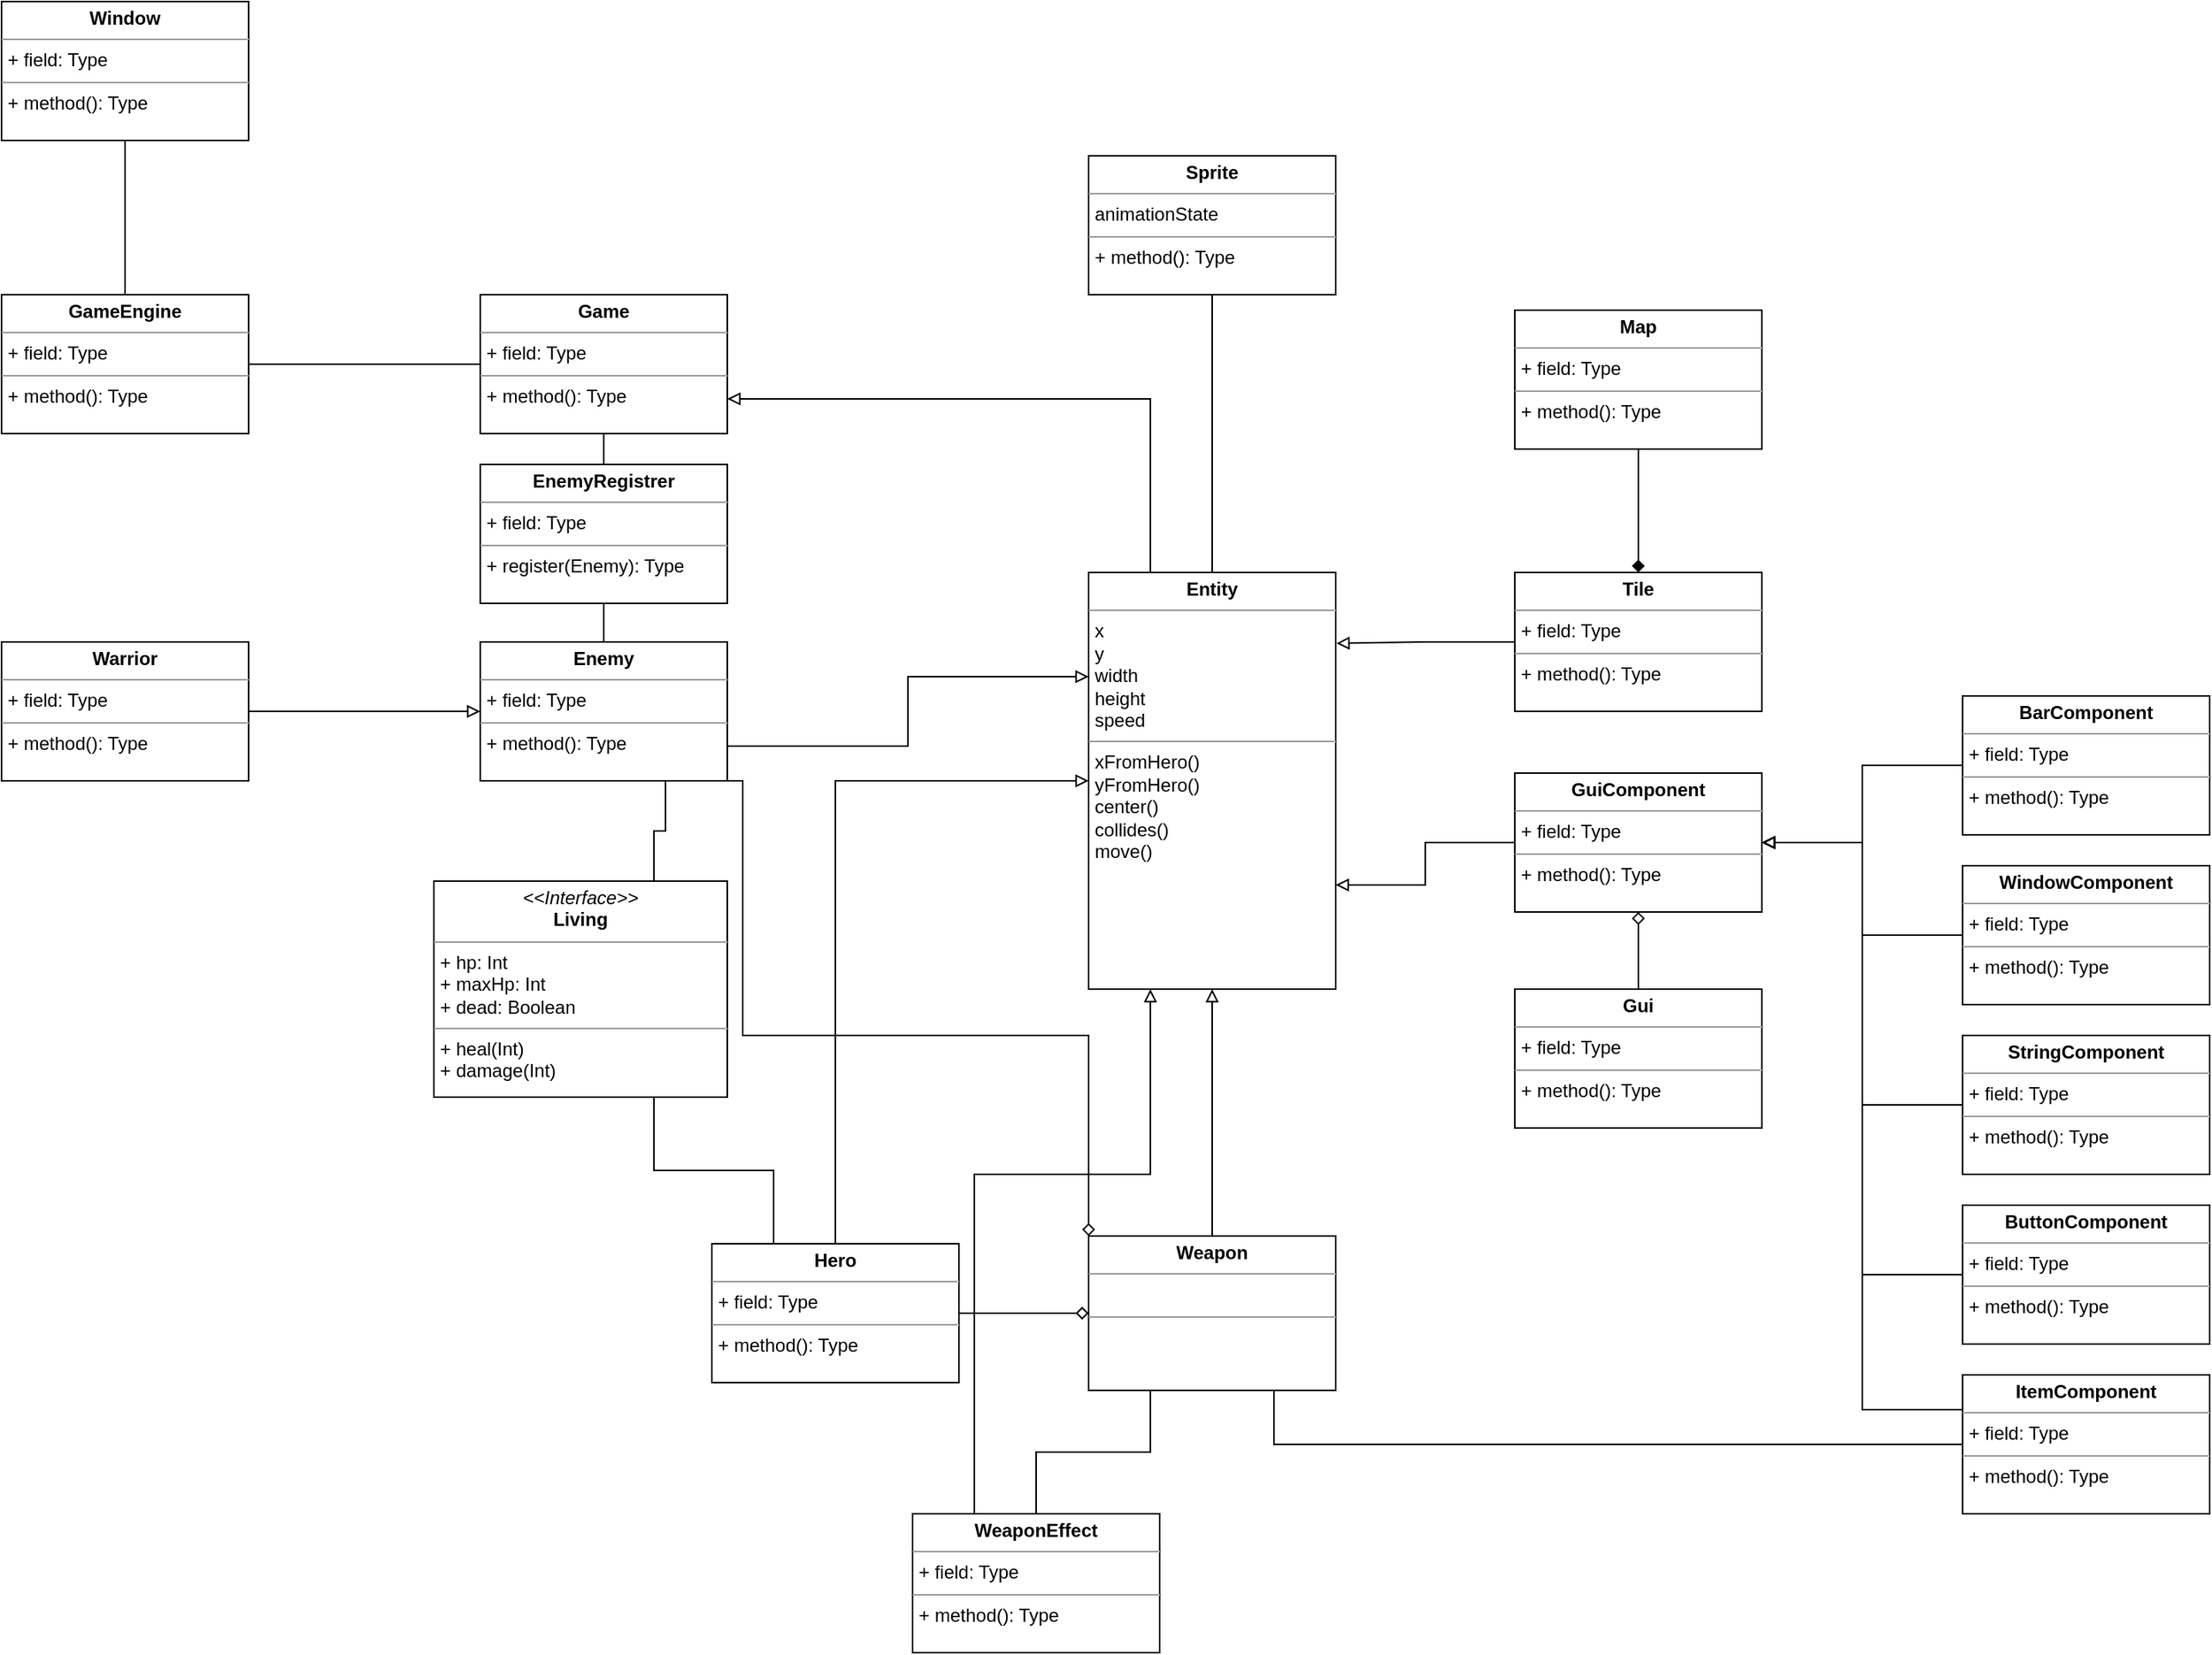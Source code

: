<mxfile version="20.6.2" type="device" pages="2"><diagram id="v7MWI8oSMOO8RuPGk6Ff" name="Page-1"><mxGraphModel dx="2141" dy="2137" grid="1" gridSize="10" guides="1" tooltips="1" connect="1" arrows="1" fold="1" page="1" pageScale="1" pageWidth="827" pageHeight="1169" math="0" shadow="0"><root><mxCell id="0"/><mxCell id="1" parent="0"/><mxCell id="L2qIXS_WeC8fToZAsYxl-11" style="edgeStyle=orthogonalEdgeStyle;rounded=0;orthogonalLoop=1;jettySize=auto;html=1;exitX=0;exitY=0.25;exitDx=0;exitDy=0;entryX=1;entryY=0.75;entryDx=0;entryDy=0;startArrow=block;startFill=0;endArrow=none;endFill=0;" parent="1" source="L2qIXS_WeC8fToZAsYxl-1" target="L2qIXS_WeC8fToZAsYxl-6" edge="1"><mxGeometry relative="1" as="geometry"/></mxCell><mxCell id="L2qIXS_WeC8fToZAsYxl-45" style="edgeStyle=orthogonalEdgeStyle;rounded=0;orthogonalLoop=1;jettySize=auto;html=1;exitX=0.25;exitY=1;exitDx=0;exitDy=0;entryX=0.25;entryY=0;entryDx=0;entryDy=0;startArrow=block;startFill=0;endArrow=none;endFill=0;" parent="1" source="L2qIXS_WeC8fToZAsYxl-1" target="L2qIXS_WeC8fToZAsYxl-19" edge="1"><mxGeometry relative="1" as="geometry"><Array as="points"><mxPoint x="374" y="930"/><mxPoint x="260" y="930"/></Array></mxGeometry></mxCell><mxCell id="2w0dIE3Gt6KMXuNqxEj3-4" style="edgeStyle=orthogonalEdgeStyle;rounded=0;orthogonalLoop=1;jettySize=auto;html=1;exitX=0.25;exitY=0;exitDx=0;exitDy=0;entryX=1;entryY=0.75;entryDx=0;entryDy=0;startArrow=none;startFill=0;endArrow=block;endFill=0;" parent="1" source="L2qIXS_WeC8fToZAsYxl-1" target="2w0dIE3Gt6KMXuNqxEj3-3" edge="1"><mxGeometry relative="1" as="geometry"/></mxCell><mxCell id="L2qIXS_WeC8fToZAsYxl-1" value="&lt;p style=&quot;margin:0px;margin-top:4px;text-align:center;&quot;&gt;&lt;b&gt;Entity&lt;/b&gt;&lt;/p&gt;&lt;hr size=&quot;1&quot;&gt;&lt;p style=&quot;margin:0px;margin-left:4px;&quot;&gt;x&lt;/p&gt;&lt;p style=&quot;margin:0px;margin-left:4px;&quot;&gt;y&lt;/p&gt;&lt;p style=&quot;margin:0px;margin-left:4px;&quot;&gt;width&lt;/p&gt;&lt;p style=&quot;margin:0px;margin-left:4px;&quot;&gt;height&lt;/p&gt;&lt;p style=&quot;margin:0px;margin-left:4px;&quot;&gt;speed&lt;/p&gt;&lt;hr size=&quot;1&quot;&gt;&lt;p style=&quot;margin:0px;margin-left:4px;&quot;&gt;xFromHero()&lt;/p&gt;&lt;p style=&quot;margin:0px;margin-left:4px;&quot;&gt;yFromHero()&lt;br&gt;&lt;/p&gt;&lt;p style=&quot;margin:0px;margin-left:4px;&quot;&gt;center()&lt;br&gt;&lt;/p&gt;&lt;p style=&quot;margin:0px;margin-left:4px;&quot;&gt;collides()&lt;br&gt;&lt;/p&gt;&lt;p style=&quot;margin:0px;margin-left:4px;&quot;&gt;move()&lt;/p&gt;&lt;p style=&quot;margin:0px;margin-left:4px;&quot;&gt;&lt;br&gt;&lt;/p&gt;" style="verticalAlign=top;align=left;overflow=fill;fontSize=12;fontFamily=Helvetica;html=1;" parent="1" vertex="1"><mxGeometry x="334" y="540" width="160" height="270" as="geometry"/></mxCell><mxCell id="L2qIXS_WeC8fToZAsYxl-3" style="edgeStyle=orthogonalEdgeStyle;rounded=0;orthogonalLoop=1;jettySize=auto;html=1;entryX=0.5;entryY=0;entryDx=0;entryDy=0;endArrow=none;endFill=0;exitX=0.5;exitY=1;exitDx=0;exitDy=0;startArrow=none;startFill=0;" parent="1" source="L2qIXS_WeC8fToZAsYxl-4" target="L2qIXS_WeC8fToZAsYxl-1" edge="1"><mxGeometry relative="1" as="geometry"><mxPoint x="414" y="440" as="sourcePoint"/></mxGeometry></mxCell><mxCell id="L2qIXS_WeC8fToZAsYxl-4" value="&lt;p style=&quot;margin:0px;margin-top:4px;text-align:center;&quot;&gt;&lt;b&gt;Sprite&lt;/b&gt;&lt;/p&gt;&lt;hr size=&quot;1&quot;&gt;&lt;p style=&quot;margin:0px;margin-left:4px;&quot;&gt;animationState&lt;/p&gt;&lt;hr size=&quot;1&quot;&gt;&lt;p style=&quot;margin:0px;margin-left:4px;&quot;&gt;+ method(): Type&lt;/p&gt;" style="verticalAlign=top;align=left;overflow=fill;fontSize=12;fontFamily=Helvetica;html=1;" parent="1" vertex="1"><mxGeometry x="334" y="270" width="160" height="90" as="geometry"/></mxCell><mxCell id="L2qIXS_WeC8fToZAsYxl-13" style="edgeStyle=orthogonalEdgeStyle;rounded=0;orthogonalLoop=1;jettySize=auto;html=1;entryX=0;entryY=0.5;entryDx=0;entryDy=0;startArrow=none;startFill=0;endArrow=block;endFill=0;exitX=0.5;exitY=0;exitDx=0;exitDy=0;" parent="1" source="L2qIXS_WeC8fToZAsYxl-5" target="L2qIXS_WeC8fToZAsYxl-1" edge="1"><mxGeometry relative="1" as="geometry"/></mxCell><mxCell id="L2qIXS_WeC8fToZAsYxl-46" style="edgeStyle=orthogonalEdgeStyle;rounded=0;orthogonalLoop=1;jettySize=auto;html=1;entryX=0;entryY=0.5;entryDx=0;entryDy=0;startArrow=none;startFill=0;endArrow=diamond;endFill=0;" parent="1" source="L2qIXS_WeC8fToZAsYxl-5" target="L2qIXS_WeC8fToZAsYxl-17" edge="1"><mxGeometry relative="1" as="geometry"/></mxCell><mxCell id="L2qIXS_WeC8fToZAsYxl-50" style="edgeStyle=orthogonalEdgeStyle;rounded=0;orthogonalLoop=1;jettySize=auto;html=1;exitX=0.25;exitY=0;exitDx=0;exitDy=0;entryX=0.75;entryY=1;entryDx=0;entryDy=0;startArrow=none;startFill=0;endArrow=none;endFill=0;" parent="1" source="L2qIXS_WeC8fToZAsYxl-5" target="L2qIXS_WeC8fToZAsYxl-8" edge="1"><mxGeometry relative="1" as="geometry"/></mxCell><mxCell id="L2qIXS_WeC8fToZAsYxl-5" value="&lt;p style=&quot;margin:0px;margin-top:4px;text-align:center;&quot;&gt;&lt;b&gt;Hero&lt;/b&gt;&lt;/p&gt;&lt;hr size=&quot;1&quot;&gt;&lt;p style=&quot;margin:0px;margin-left:4px;&quot;&gt;+ field: Type&lt;/p&gt;&lt;hr size=&quot;1&quot;&gt;&lt;p style=&quot;margin:0px;margin-left:4px;&quot;&gt;+ method(): Type&lt;/p&gt;" style="verticalAlign=top;align=left;overflow=fill;fontSize=12;fontFamily=Helvetica;html=1;" parent="1" vertex="1"><mxGeometry x="90" y="975" width="160" height="90" as="geometry"/></mxCell><mxCell id="L2qIXS_WeC8fToZAsYxl-51" style="edgeStyle=orthogonalEdgeStyle;rounded=0;orthogonalLoop=1;jettySize=auto;html=1;exitX=0.75;exitY=1;exitDx=0;exitDy=0;entryX=0.75;entryY=0;entryDx=0;entryDy=0;startArrow=none;startFill=0;endArrow=none;endFill=0;" parent="1" source="L2qIXS_WeC8fToZAsYxl-6" target="L2qIXS_WeC8fToZAsYxl-8" edge="1"><mxGeometry relative="1" as="geometry"/></mxCell><mxCell id="G2jP6OLf-KHogw-Y5z-_-2" style="edgeStyle=orthogonalEdgeStyle;rounded=0;orthogonalLoop=1;jettySize=auto;html=1;entryX=0.5;entryY=1;entryDx=0;entryDy=0;endArrow=none;endFill=0;" edge="1" parent="1" source="L2qIXS_WeC8fToZAsYxl-6" target="G2jP6OLf-KHogw-Y5z-_-1"><mxGeometry relative="1" as="geometry"/></mxCell><mxCell id="L2qIXS_WeC8fToZAsYxl-6" value="&lt;p style=&quot;margin:0px;margin-top:4px;text-align:center;&quot;&gt;&lt;b&gt;Enemy&lt;/b&gt;&lt;/p&gt;&lt;hr size=&quot;1&quot;&gt;&lt;p style=&quot;margin:0px;margin-left:4px;&quot;&gt;+ field: Type&lt;/p&gt;&lt;hr size=&quot;1&quot;&gt;&lt;p style=&quot;margin:0px;margin-left:4px;&quot;&gt;+ method(): Type&lt;/p&gt;" style="verticalAlign=top;align=left;overflow=fill;fontSize=12;fontFamily=Helvetica;html=1;" parent="1" vertex="1"><mxGeometry x="-60" y="585" width="160" height="90" as="geometry"/></mxCell><mxCell id="L2qIXS_WeC8fToZAsYxl-8" value="&lt;p style=&quot;margin:0px;margin-top:4px;text-align:center;&quot;&gt;&lt;i&gt;&amp;lt;&amp;lt;Interface&amp;gt;&amp;gt;&lt;/i&gt;&lt;br&gt;&lt;b&gt;Living&lt;/b&gt;&lt;/p&gt;&lt;hr size=&quot;1&quot;&gt;&lt;p style=&quot;margin:0px;margin-left:4px;&quot;&gt;+ hp: Int&lt;br&gt;+ maxHp: Int&lt;/p&gt;&lt;p style=&quot;margin:0px;margin-left:4px;&quot;&gt;+ dead: Boolean&lt;/p&gt;&lt;hr size=&quot;1&quot;&gt;&lt;p style=&quot;margin:0px;margin-left:4px;&quot;&gt;+ heal(Int)&lt;br&gt;+ damage(Int)&lt;/p&gt;" style="verticalAlign=top;align=left;overflow=fill;fontSize=12;fontFamily=Helvetica;html=1;" parent="1" vertex="1"><mxGeometry x="-90" y="740" width="190" height="140" as="geometry"/></mxCell><mxCell id="L2qIXS_WeC8fToZAsYxl-14" style="edgeStyle=orthogonalEdgeStyle;rounded=0;orthogonalLoop=1;jettySize=auto;html=1;entryX=1.003;entryY=0.17;entryDx=0;entryDy=0;entryPerimeter=0;startArrow=none;startFill=0;endArrow=block;endFill=0;" parent="1" source="L2qIXS_WeC8fToZAsYxl-9" target="L2qIXS_WeC8fToZAsYxl-1" edge="1"><mxGeometry relative="1" as="geometry"/></mxCell><mxCell id="L2qIXS_WeC8fToZAsYxl-16" style="edgeStyle=orthogonalEdgeStyle;rounded=0;orthogonalLoop=1;jettySize=auto;html=1;entryX=0.5;entryY=1;entryDx=0;entryDy=0;startArrow=diamond;startFill=1;endArrow=none;endFill=0;" parent="1" source="L2qIXS_WeC8fToZAsYxl-9" target="L2qIXS_WeC8fToZAsYxl-15" edge="1"><mxGeometry relative="1" as="geometry"/></mxCell><mxCell id="L2qIXS_WeC8fToZAsYxl-9" value="&lt;p style=&quot;margin:0px;margin-top:4px;text-align:center;&quot;&gt;&lt;b&gt;Tile&lt;/b&gt;&lt;/p&gt;&lt;hr size=&quot;1&quot;&gt;&lt;p style=&quot;margin:0px;margin-left:4px;&quot;&gt;+ field: Type&lt;/p&gt;&lt;hr size=&quot;1&quot;&gt;&lt;p style=&quot;margin:0px;margin-left:4px;&quot;&gt;+ method(): Type&lt;/p&gt;" style="verticalAlign=top;align=left;overflow=fill;fontSize=12;fontFamily=Helvetica;html=1;" parent="1" vertex="1"><mxGeometry x="610" y="540" width="160" height="90" as="geometry"/></mxCell><mxCell id="L2qIXS_WeC8fToZAsYxl-15" value="&lt;p style=&quot;margin:0px;margin-top:4px;text-align:center;&quot;&gt;&lt;b&gt;Map&lt;/b&gt;&lt;/p&gt;&lt;hr size=&quot;1&quot;&gt;&lt;p style=&quot;margin:0px;margin-left:4px;&quot;&gt;+ field: Type&lt;/p&gt;&lt;hr size=&quot;1&quot;&gt;&lt;p style=&quot;margin:0px;margin-left:4px;&quot;&gt;+ method(): Type&lt;/p&gt;" style="verticalAlign=top;align=left;overflow=fill;fontSize=12;fontFamily=Helvetica;html=1;" parent="1" vertex="1"><mxGeometry x="610" y="370" width="160" height="90" as="geometry"/></mxCell><mxCell id="L2qIXS_WeC8fToZAsYxl-20" style="edgeStyle=orthogonalEdgeStyle;rounded=0;orthogonalLoop=1;jettySize=auto;html=1;entryX=0.5;entryY=1;entryDx=0;entryDy=0;startArrow=none;startFill=0;endArrow=block;endFill=0;" parent="1" source="L2qIXS_WeC8fToZAsYxl-17" target="L2qIXS_WeC8fToZAsYxl-1" edge="1"><mxGeometry relative="1" as="geometry"/></mxCell><mxCell id="L2qIXS_WeC8fToZAsYxl-47" style="edgeStyle=orthogonalEdgeStyle;rounded=0;orthogonalLoop=1;jettySize=auto;html=1;exitX=0;exitY=0;exitDx=0;exitDy=0;entryX=1;entryY=1;entryDx=0;entryDy=0;startArrow=diamond;startFill=0;endArrow=none;endFill=0;" parent="1" source="L2qIXS_WeC8fToZAsYxl-17" target="L2qIXS_WeC8fToZAsYxl-6" edge="1"><mxGeometry relative="1" as="geometry"><Array as="points"><mxPoint x="334" y="840"/><mxPoint x="110" y="840"/></Array></mxGeometry></mxCell><mxCell id="L2qIXS_WeC8fToZAsYxl-17" value="&lt;p style=&quot;margin:0px;margin-top:4px;text-align:center;&quot;&gt;&lt;b&gt;Weapon&lt;/b&gt;&lt;/p&gt;&lt;hr size=&quot;1&quot;&gt;&lt;p style=&quot;margin:0px;margin-left:4px;&quot;&gt;&lt;br&gt;&lt;/p&gt;&lt;hr size=&quot;1&quot;&gt;&lt;p style=&quot;margin:0px;margin-left:4px;&quot;&gt;&lt;br&gt;&lt;/p&gt;&lt;p style=&quot;margin:0px;margin-left:4px;&quot;&gt;&lt;br&gt;&lt;/p&gt;" style="verticalAlign=top;align=left;overflow=fill;fontSize=12;fontFamily=Helvetica;html=1;" parent="1" vertex="1"><mxGeometry x="334" y="970" width="160" height="100" as="geometry"/></mxCell><mxCell id="L2qIXS_WeC8fToZAsYxl-24" style="edgeStyle=orthogonalEdgeStyle;rounded=0;orthogonalLoop=1;jettySize=auto;html=1;entryX=0.75;entryY=1;entryDx=0;entryDy=0;startArrow=none;startFill=0;endArrow=none;endFill=0;" parent="1" source="L2qIXS_WeC8fToZAsYxl-18" target="L2qIXS_WeC8fToZAsYxl-17" edge="1"><mxGeometry relative="1" as="geometry"/></mxCell><mxCell id="2w0dIE3Gt6KMXuNqxEj3-1" style="edgeStyle=orthogonalEdgeStyle;rounded=0;orthogonalLoop=1;jettySize=auto;html=1;exitX=0;exitY=0.25;exitDx=0;exitDy=0;entryX=1;entryY=0.5;entryDx=0;entryDy=0;startArrow=none;startFill=0;endArrow=block;endFill=0;" parent="1" source="L2qIXS_WeC8fToZAsYxl-18" target="L2qIXS_WeC8fToZAsYxl-21" edge="1"><mxGeometry relative="1" as="geometry"/></mxCell><mxCell id="L2qIXS_WeC8fToZAsYxl-18" value="&lt;p style=&quot;margin:0px;margin-top:4px;text-align:center;&quot;&gt;&lt;b&gt;ItemComponent&lt;/b&gt;&lt;/p&gt;&lt;hr size=&quot;1&quot;&gt;&lt;p style=&quot;margin:0px;margin-left:4px;&quot;&gt;+ field: Type&lt;/p&gt;&lt;hr size=&quot;1&quot;&gt;&lt;p style=&quot;margin:0px;margin-left:4px;&quot;&gt;+ method(): Type&lt;/p&gt;" style="verticalAlign=top;align=left;overflow=fill;fontSize=12;fontFamily=Helvetica;html=1;" parent="1" vertex="1"><mxGeometry x="900" y="1060" width="160" height="90" as="geometry"/></mxCell><mxCell id="L2qIXS_WeC8fToZAsYxl-23" style="edgeStyle=orthogonalEdgeStyle;rounded=0;orthogonalLoop=1;jettySize=auto;html=1;entryX=0.25;entryY=1;entryDx=0;entryDy=0;startArrow=none;startFill=0;endArrow=none;endFill=0;" parent="1" source="L2qIXS_WeC8fToZAsYxl-19" target="L2qIXS_WeC8fToZAsYxl-17" edge="1"><mxGeometry relative="1" as="geometry"/></mxCell><mxCell id="L2qIXS_WeC8fToZAsYxl-19" value="&lt;p style=&quot;margin:0px;margin-top:4px;text-align:center;&quot;&gt;&lt;b&gt;WeaponEffect&lt;/b&gt;&lt;/p&gt;&lt;hr size=&quot;1&quot;&gt;&lt;p style=&quot;margin:0px;margin-left:4px;&quot;&gt;+ field: Type&lt;/p&gt;&lt;hr size=&quot;1&quot;&gt;&lt;p style=&quot;margin:0px;margin-left:4px;&quot;&gt;+ method(): Type&lt;/p&gt;" style="verticalAlign=top;align=left;overflow=fill;fontSize=12;fontFamily=Helvetica;html=1;" parent="1" vertex="1"><mxGeometry x="220" y="1150" width="160" height="90" as="geometry"/></mxCell><mxCell id="L2qIXS_WeC8fToZAsYxl-22" style="edgeStyle=orthogonalEdgeStyle;rounded=0;orthogonalLoop=1;jettySize=auto;html=1;entryX=1;entryY=0.75;entryDx=0;entryDy=0;startArrow=none;startFill=0;endArrow=block;endFill=0;" parent="1" source="L2qIXS_WeC8fToZAsYxl-21" target="L2qIXS_WeC8fToZAsYxl-1" edge="1"><mxGeometry relative="1" as="geometry"/></mxCell><mxCell id="L2qIXS_WeC8fToZAsYxl-40" style="edgeStyle=orthogonalEdgeStyle;rounded=0;orthogonalLoop=1;jettySize=auto;html=1;entryX=0.5;entryY=0;entryDx=0;entryDy=0;startArrow=diamond;startFill=0;endArrow=none;endFill=0;" parent="1" source="L2qIXS_WeC8fToZAsYxl-21" target="L2qIXS_WeC8fToZAsYxl-28" edge="1"><mxGeometry relative="1" as="geometry"/></mxCell><mxCell id="L2qIXS_WeC8fToZAsYxl-21" value="&lt;p style=&quot;margin:0px;margin-top:4px;text-align:center;&quot;&gt;&lt;b&gt;GuiComponent&lt;/b&gt;&lt;/p&gt;&lt;hr size=&quot;1&quot;&gt;&lt;p style=&quot;margin:0px;margin-left:4px;&quot;&gt;+ field: Type&lt;/p&gt;&lt;hr size=&quot;1&quot;&gt;&lt;p style=&quot;margin:0px;margin-left:4px;&quot;&gt;+ method(): Type&lt;/p&gt;" style="verticalAlign=top;align=left;overflow=fill;fontSize=12;fontFamily=Helvetica;html=1;" parent="1" vertex="1"><mxGeometry x="610" y="670" width="160" height="90" as="geometry"/></mxCell><mxCell id="L2qIXS_WeC8fToZAsYxl-30" style="edgeStyle=orthogonalEdgeStyle;rounded=0;orthogonalLoop=1;jettySize=auto;html=1;entryX=1;entryY=0.5;entryDx=0;entryDy=0;startArrow=none;startFill=0;endArrow=block;endFill=0;" parent="1" source="L2qIXS_WeC8fToZAsYxl-25" target="L2qIXS_WeC8fToZAsYxl-21" edge="1"><mxGeometry relative="1" as="geometry"/></mxCell><mxCell id="L2qIXS_WeC8fToZAsYxl-25" value="&lt;p style=&quot;margin:0px;margin-top:4px;text-align:center;&quot;&gt;&lt;b&gt;BarComponent&lt;/b&gt;&lt;/p&gt;&lt;hr size=&quot;1&quot;&gt;&lt;p style=&quot;margin:0px;margin-left:4px;&quot;&gt;+ field: Type&lt;/p&gt;&lt;hr size=&quot;1&quot;&gt;&lt;p style=&quot;margin:0px;margin-left:4px;&quot;&gt;+ method(): Type&lt;/p&gt;" style="verticalAlign=top;align=left;overflow=fill;fontSize=12;fontFamily=Helvetica;html=1;" parent="1" vertex="1"><mxGeometry x="900" y="620" width="160" height="90" as="geometry"/></mxCell><mxCell id="L2qIXS_WeC8fToZAsYxl-37" style="edgeStyle=orthogonalEdgeStyle;rounded=0;orthogonalLoop=1;jettySize=auto;html=1;entryX=1;entryY=0.5;entryDx=0;entryDy=0;startArrow=none;startFill=0;endArrow=block;endFill=0;" parent="1" source="L2qIXS_WeC8fToZAsYxl-26" target="L2qIXS_WeC8fToZAsYxl-21" edge="1"><mxGeometry relative="1" as="geometry"/></mxCell><mxCell id="L2qIXS_WeC8fToZAsYxl-26" value="&lt;p style=&quot;margin:0px;margin-top:4px;text-align:center;&quot;&gt;&lt;b&gt;WindowComponent&lt;/b&gt;&lt;/p&gt;&lt;hr size=&quot;1&quot;&gt;&lt;p style=&quot;margin:0px;margin-left:4px;&quot;&gt;+ field: Type&lt;/p&gt;&lt;hr size=&quot;1&quot;&gt;&lt;p style=&quot;margin:0px;margin-left:4px;&quot;&gt;+ method(): Type&lt;/p&gt;" style="verticalAlign=top;align=left;overflow=fill;fontSize=12;fontFamily=Helvetica;html=1;" parent="1" vertex="1"><mxGeometry x="900" y="730" width="160" height="90" as="geometry"/></mxCell><mxCell id="L2qIXS_WeC8fToZAsYxl-38" style="edgeStyle=orthogonalEdgeStyle;rounded=0;orthogonalLoop=1;jettySize=auto;html=1;entryX=1;entryY=0.5;entryDx=0;entryDy=0;startArrow=none;startFill=0;endArrow=block;endFill=0;" parent="1" source="L2qIXS_WeC8fToZAsYxl-27" target="L2qIXS_WeC8fToZAsYxl-21" edge="1"><mxGeometry relative="1" as="geometry"/></mxCell><mxCell id="L2qIXS_WeC8fToZAsYxl-27" value="&lt;p style=&quot;margin:0px;margin-top:4px;text-align:center;&quot;&gt;&lt;b&gt;StringComponent&lt;/b&gt;&lt;/p&gt;&lt;hr size=&quot;1&quot;&gt;&lt;p style=&quot;margin:0px;margin-left:4px;&quot;&gt;+ field: Type&lt;/p&gt;&lt;hr size=&quot;1&quot;&gt;&lt;p style=&quot;margin:0px;margin-left:4px;&quot;&gt;+ method(): Type&lt;/p&gt;" style="verticalAlign=top;align=left;overflow=fill;fontSize=12;fontFamily=Helvetica;html=1;" parent="1" vertex="1"><mxGeometry x="900" y="840" width="160" height="90" as="geometry"/></mxCell><mxCell id="L2qIXS_WeC8fToZAsYxl-28" value="&lt;p style=&quot;margin:0px;margin-top:4px;text-align:center;&quot;&gt;&lt;b&gt;Gui&lt;/b&gt;&lt;/p&gt;&lt;hr size=&quot;1&quot;&gt;&lt;p style=&quot;margin:0px;margin-left:4px;&quot;&gt;+ field: Type&lt;/p&gt;&lt;hr size=&quot;1&quot;&gt;&lt;p style=&quot;margin:0px;margin-left:4px;&quot;&gt;+ method(): Type&lt;/p&gt;" style="verticalAlign=top;align=left;overflow=fill;fontSize=12;fontFamily=Helvetica;html=1;" parent="1" vertex="1"><mxGeometry x="610" y="810" width="160" height="90" as="geometry"/></mxCell><mxCell id="L2qIXS_WeC8fToZAsYxl-41" style="edgeStyle=orthogonalEdgeStyle;rounded=0;orthogonalLoop=1;jettySize=auto;html=1;entryX=1;entryY=0.5;entryDx=0;entryDy=0;startArrow=none;startFill=0;endArrow=block;endFill=0;" parent="1" source="L2qIXS_WeC8fToZAsYxl-39" target="L2qIXS_WeC8fToZAsYxl-21" edge="1"><mxGeometry relative="1" as="geometry"/></mxCell><mxCell id="L2qIXS_WeC8fToZAsYxl-39" value="&lt;p style=&quot;margin:0px;margin-top:4px;text-align:center;&quot;&gt;&lt;b&gt;ButtonComponent&lt;/b&gt;&lt;/p&gt;&lt;hr size=&quot;1&quot;&gt;&lt;p style=&quot;margin:0px;margin-left:4px;&quot;&gt;+ field: Type&lt;/p&gt;&lt;hr size=&quot;1&quot;&gt;&lt;p style=&quot;margin:0px;margin-left:4px;&quot;&gt;+ method(): Type&lt;/p&gt;" style="verticalAlign=top;align=left;overflow=fill;fontSize=12;fontFamily=Helvetica;html=1;" parent="1" vertex="1"><mxGeometry x="900" y="950" width="160" height="90" as="geometry"/></mxCell><mxCell id="2w0dIE3Gt6KMXuNqxEj3-8" style="edgeStyle=orthogonalEdgeStyle;rounded=0;orthogonalLoop=1;jettySize=auto;html=1;entryX=0;entryY=0.5;entryDx=0;entryDy=0;startArrow=none;startFill=0;endArrow=none;endFill=0;" parent="1" source="2w0dIE3Gt6KMXuNqxEj3-2" target="2w0dIE3Gt6KMXuNqxEj3-3" edge="1"><mxGeometry relative="1" as="geometry"/></mxCell><mxCell id="2w0dIE3Gt6KMXuNqxEj3-9" style="edgeStyle=orthogonalEdgeStyle;rounded=0;orthogonalLoop=1;jettySize=auto;html=1;entryX=0.5;entryY=1;entryDx=0;entryDy=0;startArrow=none;startFill=0;endArrow=none;endFill=0;" parent="1" source="2w0dIE3Gt6KMXuNqxEj3-2" target="2w0dIE3Gt6KMXuNqxEj3-5" edge="1"><mxGeometry relative="1" as="geometry"/></mxCell><mxCell id="2w0dIE3Gt6KMXuNqxEj3-2" value="&lt;p style=&quot;margin:0px;margin-top:4px;text-align:center;&quot;&gt;&lt;b&gt;GameEngine&lt;/b&gt;&lt;/p&gt;&lt;hr size=&quot;1&quot;&gt;&lt;p style=&quot;margin:0px;margin-left:4px;&quot;&gt;+ field: Type&lt;/p&gt;&lt;hr size=&quot;1&quot;&gt;&lt;p style=&quot;margin:0px;margin-left:4px;&quot;&gt;+ method(): Type&lt;/p&gt;" style="verticalAlign=top;align=left;overflow=fill;fontSize=12;fontFamily=Helvetica;html=1;" parent="1" vertex="1"><mxGeometry x="-370" y="360" width="160" height="90" as="geometry"/></mxCell><mxCell id="2w0dIE3Gt6KMXuNqxEj3-3" value="&lt;p style=&quot;margin:0px;margin-top:4px;text-align:center;&quot;&gt;&lt;b&gt;Game&lt;/b&gt;&lt;/p&gt;&lt;hr size=&quot;1&quot;&gt;&lt;p style=&quot;margin:0px;margin-left:4px;&quot;&gt;+ field: Type&lt;/p&gt;&lt;hr size=&quot;1&quot;&gt;&lt;p style=&quot;margin:0px;margin-left:4px;&quot;&gt;+ method(): Type&lt;/p&gt;" style="verticalAlign=top;align=left;overflow=fill;fontSize=12;fontFamily=Helvetica;html=1;" parent="1" vertex="1"><mxGeometry x="-60" y="360" width="160" height="90" as="geometry"/></mxCell><mxCell id="2w0dIE3Gt6KMXuNqxEj3-5" value="&lt;p style=&quot;margin:0px;margin-top:4px;text-align:center;&quot;&gt;&lt;b&gt;Window&lt;/b&gt;&lt;/p&gt;&lt;hr size=&quot;1&quot;&gt;&lt;p style=&quot;margin:0px;margin-left:4px;&quot;&gt;+ field: Type&lt;/p&gt;&lt;hr size=&quot;1&quot;&gt;&lt;p style=&quot;margin:0px;margin-left:4px;&quot;&gt;+ method(): Type&lt;/p&gt;" style="verticalAlign=top;align=left;overflow=fill;fontSize=12;fontFamily=Helvetica;html=1;" parent="1" vertex="1"><mxGeometry x="-370" y="170" width="160" height="90" as="geometry"/></mxCell><mxCell id="2w0dIE3Gt6KMXuNqxEj3-7" style="edgeStyle=orthogonalEdgeStyle;rounded=0;orthogonalLoop=1;jettySize=auto;html=1;entryX=0;entryY=0.5;entryDx=0;entryDy=0;startArrow=none;startFill=0;endArrow=block;endFill=0;" parent="1" source="2w0dIE3Gt6KMXuNqxEj3-6" target="L2qIXS_WeC8fToZAsYxl-6" edge="1"><mxGeometry relative="1" as="geometry"/></mxCell><mxCell id="2w0dIE3Gt6KMXuNqxEj3-6" value="&lt;p style=&quot;margin:0px;margin-top:4px;text-align:center;&quot;&gt;&lt;b&gt;Warrior&lt;/b&gt;&lt;/p&gt;&lt;hr size=&quot;1&quot;&gt;&lt;p style=&quot;margin:0px;margin-left:4px;&quot;&gt;+ field: Type&lt;/p&gt;&lt;hr size=&quot;1&quot;&gt;&lt;p style=&quot;margin:0px;margin-left:4px;&quot;&gt;+ method(): Type&lt;/p&gt;" style="verticalAlign=top;align=left;overflow=fill;fontSize=12;fontFamily=Helvetica;html=1;" parent="1" vertex="1"><mxGeometry x="-370" y="585" width="160" height="90" as="geometry"/></mxCell><mxCell id="G2jP6OLf-KHogw-Y5z-_-3" style="edgeStyle=orthogonalEdgeStyle;rounded=0;orthogonalLoop=1;jettySize=auto;html=1;entryX=0.5;entryY=1;entryDx=0;entryDy=0;endArrow=none;endFill=0;" edge="1" parent="1" source="G2jP6OLf-KHogw-Y5z-_-1" target="2w0dIE3Gt6KMXuNqxEj3-3"><mxGeometry relative="1" as="geometry"/></mxCell><mxCell id="G2jP6OLf-KHogw-Y5z-_-1" value="&lt;p style=&quot;margin:0px;margin-top:4px;text-align:center;&quot;&gt;&lt;b&gt;EnemyRegistrer&lt;/b&gt;&lt;/p&gt;&lt;hr size=&quot;1&quot;&gt;&lt;p style=&quot;margin:0px;margin-left:4px;&quot;&gt;+ field: Type&lt;/p&gt;&lt;hr size=&quot;1&quot;&gt;&lt;p style=&quot;margin:0px;margin-left:4px;&quot;&gt;+ register(Enemy): Type&lt;/p&gt;" style="verticalAlign=top;align=left;overflow=fill;fontSize=12;fontFamily=Helvetica;html=1;" vertex="1" parent="1"><mxGeometry x="-60" y="470" width="160" height="90" as="geometry"/></mxCell></root></mxGraphModel></diagram><diagram id="e_Ebb-HCCHacNgFv5s92" name="Page-2"><mxGraphModel dx="979" dy="1329" grid="1" gridSize="10" guides="1" tooltips="1" connect="1" arrows="1" fold="1" page="1" pageScale="1" pageWidth="827" pageHeight="1169" math="0" shadow="0"><root><mxCell id="0"/><mxCell id="1" parent="0"/><mxCell id="9y-itqV-S0-R3uudMRpo-1" value="Main Menu" style="swimlane;fontStyle=1;align=center;verticalAlign=middle;childLayout=stackLayout;horizontal=1;startSize=30;horizontalStack=0;resizeParent=0;resizeLast=1;container=0;fontColor=#000000;collapsible=0;rounded=1;arcSize=30;strokeColor=#ff0000;fillColor=#ffffc0;swimlaneFillColor=#ffffc0;dropTarget=0;" vertex="1" parent="1"><mxGeometry x="321.92" y="330" width="160" height="60" as="geometry"/></mxCell><mxCell id="9y-itqV-S0-R3uudMRpo-2" value="Subtitle" style="text;html=1;strokeColor=none;fillColor=none;align=center;verticalAlign=middle;spacingLeft=4;spacingRight=4;whiteSpace=wrap;overflow=hidden;rotatable=0;fontColor=#000000;" vertex="1" parent="9y-itqV-S0-R3uudMRpo-1"><mxGeometry y="30" width="160" height="30" as="geometry"/></mxCell><mxCell id="9y-itqV-S0-R3uudMRpo-3" value="on enter pressed" style="edgeStyle=orthogonalEdgeStyle;html=1;verticalAlign=bottom;endArrow=open;endSize=8;strokeColor=#ff0000;rounded=0;entryX=0.5;entryY=0;entryDx=0;entryDy=0;" edge="1" source="9y-itqV-S0-R3uudMRpo-1" parent="1" target="9y-itqV-S0-R3uudMRpo-4"><mxGeometry relative="1" as="geometry"><mxPoint x="401.92" y="450" as="targetPoint"/></mxGeometry></mxCell><mxCell id="9y-itqV-S0-R3uudMRpo-21" value="on escape pressed" style="edgeStyle=orthogonalEdgeStyle;rounded=0;orthogonalLoop=1;jettySize=auto;html=1;exitX=1;exitY=0.25;exitDx=0;exitDy=0;entryX=0;entryY=0.25;entryDx=0;entryDy=0;startArrow=none;startFill=0;endArrow=open;endFill=0;strokeColor=#FF2929;" edge="1" parent="1" source="9y-itqV-S0-R3uudMRpo-4" target="9y-itqV-S0-R3uudMRpo-13"><mxGeometry relative="1" as="geometry"/></mxCell><mxCell id="9y-itqV-S0-R3uudMRpo-4" value="Playing" style="swimlane;fontStyle=1;align=center;verticalAlign=middle;childLayout=stackLayout;horizontal=1;startSize=30;horizontalStack=0;resizeParent=0;resizeLast=1;container=0;fontColor=#000000;collapsible=0;rounded=1;arcSize=30;strokeColor=#ff0000;fillColor=#ffffc0;swimlaneFillColor=#ffffc0;dropTarget=0;" vertex="1" parent="1"><mxGeometry x="321.92" y="470" width="160" height="60" as="geometry"/></mxCell><mxCell id="9y-itqV-S0-R3uudMRpo-5" value="Subtitle" style="text;html=1;strokeColor=none;fillColor=none;align=center;verticalAlign=middle;spacingLeft=4;spacingRight=4;whiteSpace=wrap;overflow=hidden;rotatable=0;fontColor=#000000;" vertex="1" parent="9y-itqV-S0-R3uudMRpo-4"><mxGeometry y="30" width="160" height="30" as="geometry"/></mxCell><mxCell id="9y-itqV-S0-R3uudMRpo-6" value="Shop" style="swimlane;fontStyle=1;align=center;verticalAlign=middle;childLayout=stackLayout;horizontal=1;startSize=30;horizontalStack=0;resizeParent=0;resizeLast=1;container=0;fontColor=#000000;collapsible=0;rounded=1;arcSize=30;strokeColor=#ff0000;fillColor=#ffffc0;swimlaneFillColor=#ffffc0;dropTarget=0;" vertex="1" parent="1"><mxGeometry x="321.92" y="620" width="160" height="60" as="geometry"/></mxCell><mxCell id="9y-itqV-S0-R3uudMRpo-7" value="Subtitle" style="text;html=1;strokeColor=none;fillColor=none;align=center;verticalAlign=middle;spacingLeft=4;spacingRight=4;whiteSpace=wrap;overflow=hidden;rotatable=0;fontColor=#000000;" vertex="1" parent="9y-itqV-S0-R3uudMRpo-6"><mxGeometry y="30" width="160" height="30" as="geometry"/></mxCell><mxCell id="9y-itqV-S0-R3uudMRpo-10" value="on Hero level up" style="edgeStyle=orthogonalEdgeStyle;html=1;verticalAlign=bottom;endArrow=open;endSize=8;strokeColor=#ff0000;rounded=0;entryX=0.75;entryY=0;entryDx=0;entryDy=0;exitX=0.75;exitY=1;exitDx=0;exitDy=0;" edge="1" parent="1" source="9y-itqV-S0-R3uudMRpo-5" target="9y-itqV-S0-R3uudMRpo-6"><mxGeometry x="-0.111" relative="1" as="geometry"><mxPoint x="411.92" y="480" as="targetPoint"/><mxPoint x="411.92" y="400" as="sourcePoint"/><Array as="points"><mxPoint x="442" y="580"/><mxPoint x="442" y="580"/></Array><mxPoint as="offset"/></mxGeometry></mxCell><mxCell id="9y-itqV-S0-R3uudMRpo-13" value="Option" style="swimlane;fontStyle=1;align=center;verticalAlign=middle;childLayout=stackLayout;horizontal=1;startSize=30;horizontalStack=0;resizeParent=0;resizeLast=1;container=0;fontColor=#000000;collapsible=0;rounded=1;arcSize=30;strokeColor=#ff0000;fillColor=#ffffc0;swimlaneFillColor=#ffffc0;dropTarget=0;" vertex="1" parent="1"><mxGeometry x="624.92" y="470" width="160" height="60" as="geometry"/></mxCell><mxCell id="9y-itqV-S0-R3uudMRpo-14" value="Subtitle" style="text;html=1;strokeColor=none;fillColor=none;align=center;verticalAlign=middle;spacingLeft=4;spacingRight=4;whiteSpace=wrap;overflow=hidden;rotatable=0;fontColor=#000000;" vertex="1" parent="9y-itqV-S0-R3uudMRpo-13"><mxGeometry y="30" width="160" height="30" as="geometry"/></mxCell><mxCell id="9y-itqV-S0-R3uudMRpo-19" value="on spell upgrade" style="edgeStyle=orthogonalEdgeStyle;html=1;verticalAlign=bottom;endArrow=open;endSize=8;strokeColor=#ff0000;rounded=0;exitX=0.25;exitY=0;exitDx=0;exitDy=0;entryX=0.25;entryY=1;entryDx=0;entryDy=0;" edge="1" source="9y-itqV-S0-R3uudMRpo-6" parent="1" target="9y-itqV-S0-R3uudMRpo-5"><mxGeometry x="-0.333" relative="1" as="geometry"><mxPoint x="331.92" y="800" as="targetPoint"/><mxPoint x="331.92" y="740" as="sourcePoint"/><mxPoint as="offset"/></mxGeometry></mxCell><mxCell id="9y-itqV-S0-R3uudMRpo-22" value="on escape pressed" style="edgeStyle=orthogonalEdgeStyle;rounded=0;orthogonalLoop=1;jettySize=auto;html=1;entryX=1;entryY=0.5;entryDx=0;entryDy=0;strokeColor=#FF2929;startArrow=none;startFill=0;endArrow=open;endFill=0;" edge="1" parent="1" source="9y-itqV-S0-R3uudMRpo-14" target="9y-itqV-S0-R3uudMRpo-5"><mxGeometry relative="1" as="geometry"/></mxCell><mxCell id="9y-itqV-S0-R3uudMRpo-26" value="on enter pressed" style="edgeStyle=orthogonalEdgeStyle;rounded=0;orthogonalLoop=1;jettySize=auto;html=1;entryX=0;entryY=0.5;entryDx=0;entryDy=0;strokeColor=#FF2929;startArrow=none;startFill=0;endArrow=open;endFill=0;exitX=0.5;exitY=0;exitDx=0;exitDy=0;" edge="1" parent="1" source="9y-itqV-S0-R3uudMRpo-23" target="9y-itqV-S0-R3uudMRpo-2"><mxGeometry relative="1" as="geometry"/></mxCell><mxCell id="9y-itqV-S0-R3uudMRpo-23" value="Game Over" style="swimlane;fontStyle=1;align=center;verticalAlign=middle;childLayout=stackLayout;horizontal=1;startSize=30;horizontalStack=0;resizeParent=0;resizeLast=1;container=0;fontColor=#000000;collapsible=0;rounded=1;arcSize=30;strokeColor=#ff0000;fillColor=#ffffc0;swimlaneFillColor=#ffffc0;dropTarget=0;" vertex="1" parent="1"><mxGeometry x="42" y="470" width="160" height="60" as="geometry"/></mxCell><mxCell id="9y-itqV-S0-R3uudMRpo-24" value="Subtitle" style="text;html=1;strokeColor=none;fillColor=none;align=center;verticalAlign=middle;spacingLeft=4;spacingRight=4;whiteSpace=wrap;overflow=hidden;rotatable=0;fontColor=#000000;" vertex="1" parent="9y-itqV-S0-R3uudMRpo-23"><mxGeometry y="30" width="160" height="30" as="geometry"/></mxCell><mxCell id="9y-itqV-S0-R3uudMRpo-25" value="on hero death" style="edgeStyle=orthogonalEdgeStyle;rounded=0;orthogonalLoop=1;jettySize=auto;html=1;entryX=1;entryY=0.5;entryDx=0;entryDy=0;strokeColor=#FF2929;startArrow=none;startFill=0;endArrow=open;endFill=0;" edge="1" parent="1" source="9y-itqV-S0-R3uudMRpo-5" target="9y-itqV-S0-R3uudMRpo-24"><mxGeometry relative="1" as="geometry"/></mxCell></root></mxGraphModel></diagram></mxfile>
